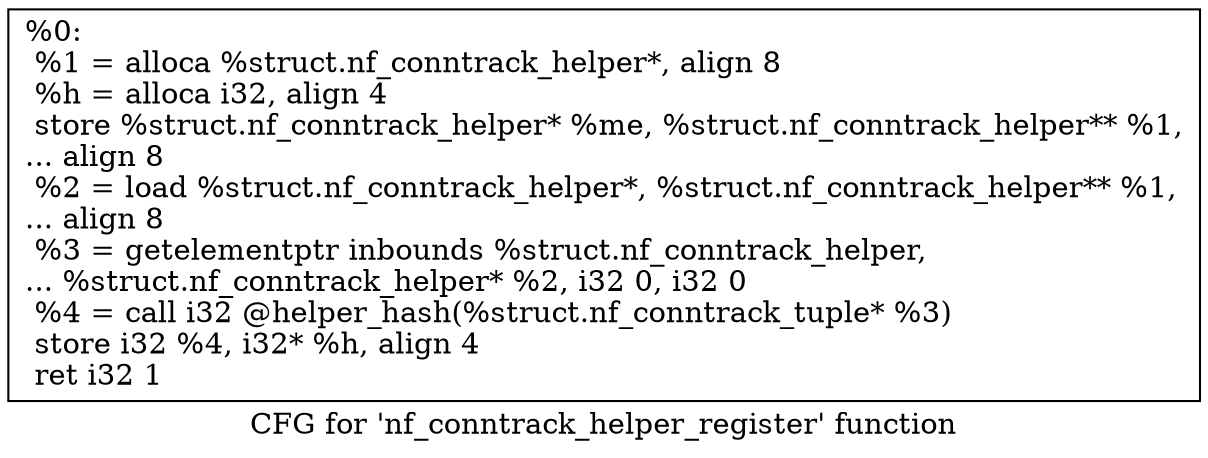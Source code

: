 digraph "CFG for 'nf_conntrack_helper_register' function" {
	label="CFG for 'nf_conntrack_helper_register' function";

	Node0x1b7d790 [shape=record,label="{%0:\l  %1 = alloca %struct.nf_conntrack_helper*, align 8\l  %h = alloca i32, align 4\l  store %struct.nf_conntrack_helper* %me, %struct.nf_conntrack_helper** %1,\l... align 8\l  %2 = load %struct.nf_conntrack_helper*, %struct.nf_conntrack_helper** %1,\l... align 8\l  %3 = getelementptr inbounds %struct.nf_conntrack_helper,\l... %struct.nf_conntrack_helper* %2, i32 0, i32 0\l  %4 = call i32 @helper_hash(%struct.nf_conntrack_tuple* %3)\l  store i32 %4, i32* %h, align 4\l  ret i32 1\l}"];
}
